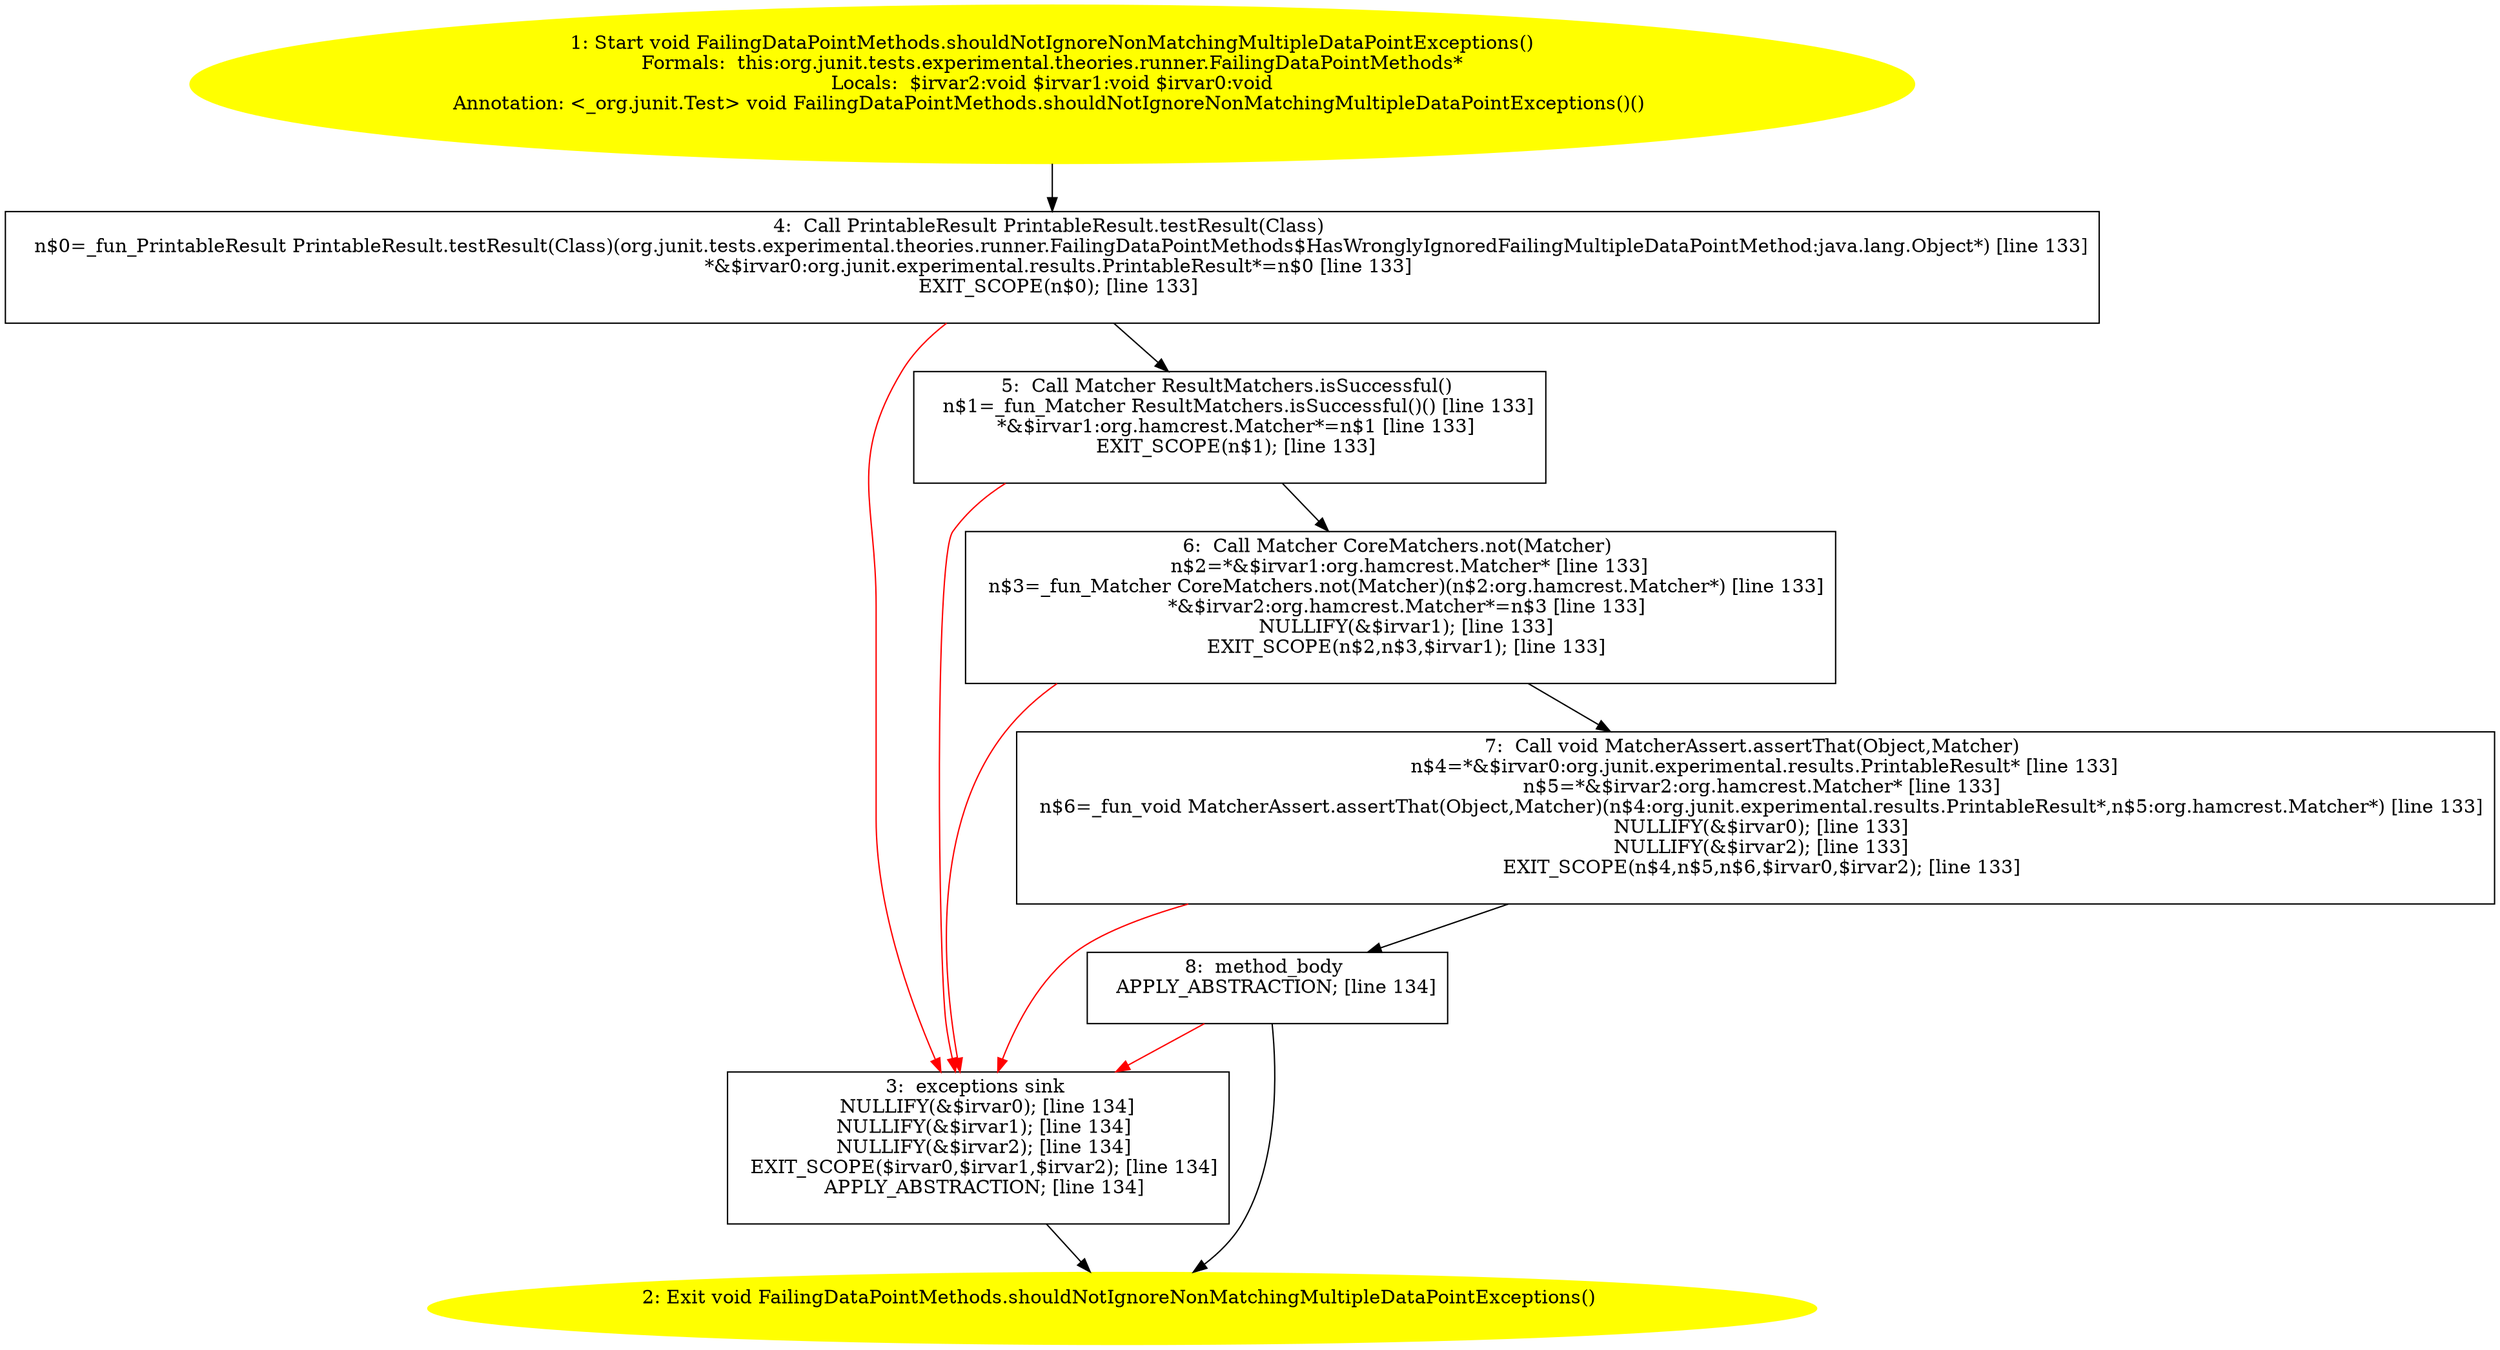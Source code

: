 /* @generated */
digraph cfg {
"org.junit.tests.experimental.theories.runner.FailingDataPointMethods.shouldNotIgnoreNonMatchingMulti.4ba2eb2d976fd6214de145d329ca3c43_1" [label="1: Start void FailingDataPointMethods.shouldNotIgnoreNonMatchingMultipleDataPointExceptions()\nFormals:  this:org.junit.tests.experimental.theories.runner.FailingDataPointMethods*\nLocals:  $irvar2:void $irvar1:void $irvar0:void\nAnnotation: <_org.junit.Test> void FailingDataPointMethods.shouldNotIgnoreNonMatchingMultipleDataPointExceptions()() \n  " color=yellow style=filled]
	

	 "org.junit.tests.experimental.theories.runner.FailingDataPointMethods.shouldNotIgnoreNonMatchingMulti.4ba2eb2d976fd6214de145d329ca3c43_1" -> "org.junit.tests.experimental.theories.runner.FailingDataPointMethods.shouldNotIgnoreNonMatchingMulti.4ba2eb2d976fd6214de145d329ca3c43_4" ;
"org.junit.tests.experimental.theories.runner.FailingDataPointMethods.shouldNotIgnoreNonMatchingMulti.4ba2eb2d976fd6214de145d329ca3c43_2" [label="2: Exit void FailingDataPointMethods.shouldNotIgnoreNonMatchingMultipleDataPointExceptions() \n  " color=yellow style=filled]
	

"org.junit.tests.experimental.theories.runner.FailingDataPointMethods.shouldNotIgnoreNonMatchingMulti.4ba2eb2d976fd6214de145d329ca3c43_3" [label="3:  exceptions sink \n   NULLIFY(&$irvar0); [line 134]\n  NULLIFY(&$irvar1); [line 134]\n  NULLIFY(&$irvar2); [line 134]\n  EXIT_SCOPE($irvar0,$irvar1,$irvar2); [line 134]\n  APPLY_ABSTRACTION; [line 134]\n " shape="box"]
	

	 "org.junit.tests.experimental.theories.runner.FailingDataPointMethods.shouldNotIgnoreNonMatchingMulti.4ba2eb2d976fd6214de145d329ca3c43_3" -> "org.junit.tests.experimental.theories.runner.FailingDataPointMethods.shouldNotIgnoreNonMatchingMulti.4ba2eb2d976fd6214de145d329ca3c43_2" ;
"org.junit.tests.experimental.theories.runner.FailingDataPointMethods.shouldNotIgnoreNonMatchingMulti.4ba2eb2d976fd6214de145d329ca3c43_4" [label="4:  Call PrintableResult PrintableResult.testResult(Class) \n   n$0=_fun_PrintableResult PrintableResult.testResult(Class)(org.junit.tests.experimental.theories.runner.FailingDataPointMethods$HasWronglyIgnoredFailingMultipleDataPointMethod:java.lang.Object*) [line 133]\n  *&$irvar0:org.junit.experimental.results.PrintableResult*=n$0 [line 133]\n  EXIT_SCOPE(n$0); [line 133]\n " shape="box"]
	

	 "org.junit.tests.experimental.theories.runner.FailingDataPointMethods.shouldNotIgnoreNonMatchingMulti.4ba2eb2d976fd6214de145d329ca3c43_4" -> "org.junit.tests.experimental.theories.runner.FailingDataPointMethods.shouldNotIgnoreNonMatchingMulti.4ba2eb2d976fd6214de145d329ca3c43_5" ;
	 "org.junit.tests.experimental.theories.runner.FailingDataPointMethods.shouldNotIgnoreNonMatchingMulti.4ba2eb2d976fd6214de145d329ca3c43_4" -> "org.junit.tests.experimental.theories.runner.FailingDataPointMethods.shouldNotIgnoreNonMatchingMulti.4ba2eb2d976fd6214de145d329ca3c43_3" [color="red" ];
"org.junit.tests.experimental.theories.runner.FailingDataPointMethods.shouldNotIgnoreNonMatchingMulti.4ba2eb2d976fd6214de145d329ca3c43_5" [label="5:  Call Matcher ResultMatchers.isSuccessful() \n   n$1=_fun_Matcher ResultMatchers.isSuccessful()() [line 133]\n  *&$irvar1:org.hamcrest.Matcher*=n$1 [line 133]\n  EXIT_SCOPE(n$1); [line 133]\n " shape="box"]
	

	 "org.junit.tests.experimental.theories.runner.FailingDataPointMethods.shouldNotIgnoreNonMatchingMulti.4ba2eb2d976fd6214de145d329ca3c43_5" -> "org.junit.tests.experimental.theories.runner.FailingDataPointMethods.shouldNotIgnoreNonMatchingMulti.4ba2eb2d976fd6214de145d329ca3c43_6" ;
	 "org.junit.tests.experimental.theories.runner.FailingDataPointMethods.shouldNotIgnoreNonMatchingMulti.4ba2eb2d976fd6214de145d329ca3c43_5" -> "org.junit.tests.experimental.theories.runner.FailingDataPointMethods.shouldNotIgnoreNonMatchingMulti.4ba2eb2d976fd6214de145d329ca3c43_3" [color="red" ];
"org.junit.tests.experimental.theories.runner.FailingDataPointMethods.shouldNotIgnoreNonMatchingMulti.4ba2eb2d976fd6214de145d329ca3c43_6" [label="6:  Call Matcher CoreMatchers.not(Matcher) \n   n$2=*&$irvar1:org.hamcrest.Matcher* [line 133]\n  n$3=_fun_Matcher CoreMatchers.not(Matcher)(n$2:org.hamcrest.Matcher*) [line 133]\n  *&$irvar2:org.hamcrest.Matcher*=n$3 [line 133]\n  NULLIFY(&$irvar1); [line 133]\n  EXIT_SCOPE(n$2,n$3,$irvar1); [line 133]\n " shape="box"]
	

	 "org.junit.tests.experimental.theories.runner.FailingDataPointMethods.shouldNotIgnoreNonMatchingMulti.4ba2eb2d976fd6214de145d329ca3c43_6" -> "org.junit.tests.experimental.theories.runner.FailingDataPointMethods.shouldNotIgnoreNonMatchingMulti.4ba2eb2d976fd6214de145d329ca3c43_7" ;
	 "org.junit.tests.experimental.theories.runner.FailingDataPointMethods.shouldNotIgnoreNonMatchingMulti.4ba2eb2d976fd6214de145d329ca3c43_6" -> "org.junit.tests.experimental.theories.runner.FailingDataPointMethods.shouldNotIgnoreNonMatchingMulti.4ba2eb2d976fd6214de145d329ca3c43_3" [color="red" ];
"org.junit.tests.experimental.theories.runner.FailingDataPointMethods.shouldNotIgnoreNonMatchingMulti.4ba2eb2d976fd6214de145d329ca3c43_7" [label="7:  Call void MatcherAssert.assertThat(Object,Matcher) \n   n$4=*&$irvar0:org.junit.experimental.results.PrintableResult* [line 133]\n  n$5=*&$irvar2:org.hamcrest.Matcher* [line 133]\n  n$6=_fun_void MatcherAssert.assertThat(Object,Matcher)(n$4:org.junit.experimental.results.PrintableResult*,n$5:org.hamcrest.Matcher*) [line 133]\n  NULLIFY(&$irvar0); [line 133]\n  NULLIFY(&$irvar2); [line 133]\n  EXIT_SCOPE(n$4,n$5,n$6,$irvar0,$irvar2); [line 133]\n " shape="box"]
	

	 "org.junit.tests.experimental.theories.runner.FailingDataPointMethods.shouldNotIgnoreNonMatchingMulti.4ba2eb2d976fd6214de145d329ca3c43_7" -> "org.junit.tests.experimental.theories.runner.FailingDataPointMethods.shouldNotIgnoreNonMatchingMulti.4ba2eb2d976fd6214de145d329ca3c43_8" ;
	 "org.junit.tests.experimental.theories.runner.FailingDataPointMethods.shouldNotIgnoreNonMatchingMulti.4ba2eb2d976fd6214de145d329ca3c43_7" -> "org.junit.tests.experimental.theories.runner.FailingDataPointMethods.shouldNotIgnoreNonMatchingMulti.4ba2eb2d976fd6214de145d329ca3c43_3" [color="red" ];
"org.junit.tests.experimental.theories.runner.FailingDataPointMethods.shouldNotIgnoreNonMatchingMulti.4ba2eb2d976fd6214de145d329ca3c43_8" [label="8:  method_body \n   APPLY_ABSTRACTION; [line 134]\n " shape="box"]
	

	 "org.junit.tests.experimental.theories.runner.FailingDataPointMethods.shouldNotIgnoreNonMatchingMulti.4ba2eb2d976fd6214de145d329ca3c43_8" -> "org.junit.tests.experimental.theories.runner.FailingDataPointMethods.shouldNotIgnoreNonMatchingMulti.4ba2eb2d976fd6214de145d329ca3c43_2" ;
	 "org.junit.tests.experimental.theories.runner.FailingDataPointMethods.shouldNotIgnoreNonMatchingMulti.4ba2eb2d976fd6214de145d329ca3c43_8" -> "org.junit.tests.experimental.theories.runner.FailingDataPointMethods.shouldNotIgnoreNonMatchingMulti.4ba2eb2d976fd6214de145d329ca3c43_3" [color="red" ];
}
